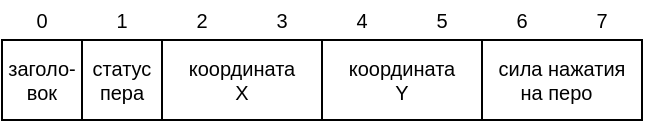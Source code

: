 <mxfile version="14.4.3" type="device"><diagram id="XSOg4aVne1S9FL0yv6CU" name="Page-1"><mxGraphModel dx="569" dy="329" grid="1" gridSize="10" guides="1" tooltips="1" connect="1" arrows="1" fold="1" page="1" pageScale="1" pageWidth="850" pageHeight="1100" math="0" shadow="0"><root><mxCell id="0"/><mxCell id="1" parent="0"/><mxCell id="3IPLtFmFiJxzaIjrk243-2" value="" style="rounded=0;whiteSpace=wrap;html=1;fontSize=10;fontFamily=Helvetica;" parent="1" vertex="1"><mxGeometry x="40" y="40" width="320" height="40" as="geometry"/></mxCell><mxCell id="3IPLtFmFiJxzaIjrk243-3" value="заголо-&lt;br&gt;вок" style="rounded=0;whiteSpace=wrap;html=1;fontSize=10;fontFamily=Helvetica;" parent="1" vertex="1"><mxGeometry x="40" y="40" width="40" height="40" as="geometry"/></mxCell><mxCell id="3IPLtFmFiJxzaIjrk243-4" value="&lt;font style=&quot;font-size: 10px&quot;&gt;статус пера&lt;/font&gt;" style="rounded=0;whiteSpace=wrap;html=1;fontSize=10;fontFamily=Helvetica;" parent="1" vertex="1"><mxGeometry x="80" y="40" width="40" height="40" as="geometry"/></mxCell><mxCell id="3IPLtFmFiJxzaIjrk243-5" value="" style="rounded=0;whiteSpace=wrap;html=1;fontSize=10;fontFamily=Helvetica;" parent="1" vertex="1"><mxGeometry x="120" y="40" width="40" height="40" as="geometry"/></mxCell><mxCell id="3IPLtFmFiJxzaIjrk243-6" value="" style="rounded=0;whiteSpace=wrap;html=1;fontSize=10;fontFamily=Helvetica;" parent="1" vertex="1"><mxGeometry x="160" y="40" width="40" height="40" as="geometry"/></mxCell><mxCell id="3IPLtFmFiJxzaIjrk243-7" value="" style="rounded=0;whiteSpace=wrap;html=1;fontSize=10;fontFamily=Helvetica;" parent="1" vertex="1"><mxGeometry x="200" y="40" width="40" height="40" as="geometry"/></mxCell><mxCell id="3IPLtFmFiJxzaIjrk243-8" value="" style="rounded=0;whiteSpace=wrap;html=1;fontSize=10;fontFamily=Helvetica;" parent="1" vertex="1"><mxGeometry x="240" y="40" width="40" height="40" as="geometry"/></mxCell><mxCell id="3IPLtFmFiJxzaIjrk243-9" value="" style="rounded=0;whiteSpace=wrap;html=1;fontSize=10;fontFamily=Helvetica;" parent="1" vertex="1"><mxGeometry x="280" y="40" width="40" height="40" as="geometry"/></mxCell><mxCell id="3IPLtFmFiJxzaIjrk243-10" value="" style="rounded=0;whiteSpace=wrap;html=1;fontSize=10;fontFamily=Helvetica;" parent="1" vertex="1"><mxGeometry x="320" y="40" width="40" height="40" as="geometry"/></mxCell><mxCell id="3IPLtFmFiJxzaIjrk243-11" value="0" style="text;html=1;strokeColor=none;fillColor=none;align=center;verticalAlign=middle;whiteSpace=wrap;rounded=0;fontSize=10;fontFamily=Helvetica;" parent="1" vertex="1"><mxGeometry x="40" y="20" width="40" height="20" as="geometry"/></mxCell><mxCell id="3IPLtFmFiJxzaIjrk243-13" value="1" style="text;html=1;strokeColor=none;fillColor=none;align=center;verticalAlign=middle;whiteSpace=wrap;rounded=0;fontSize=10;fontFamily=Helvetica;" parent="1" vertex="1"><mxGeometry x="80" y="20" width="40" height="20" as="geometry"/></mxCell><mxCell id="3IPLtFmFiJxzaIjrk243-14" value="2" style="text;html=1;strokeColor=none;fillColor=none;align=center;verticalAlign=middle;whiteSpace=wrap;rounded=0;fontSize=10;fontFamily=Helvetica;" parent="1" vertex="1"><mxGeometry x="120" y="20" width="40" height="20" as="geometry"/></mxCell><mxCell id="3IPLtFmFiJxzaIjrk243-15" value="3" style="text;html=1;strokeColor=none;fillColor=none;align=center;verticalAlign=middle;whiteSpace=wrap;rounded=0;fontSize=10;fontFamily=Helvetica;" parent="1" vertex="1"><mxGeometry x="160" y="20" width="40" height="20" as="geometry"/></mxCell><mxCell id="3IPLtFmFiJxzaIjrk243-16" value="4" style="text;html=1;strokeColor=none;fillColor=none;align=center;verticalAlign=middle;whiteSpace=wrap;rounded=0;fontSize=10;fontFamily=Helvetica;" parent="1" vertex="1"><mxGeometry x="200" y="20" width="40" height="20" as="geometry"/></mxCell><mxCell id="3IPLtFmFiJxzaIjrk243-17" value="5" style="text;html=1;strokeColor=none;fillColor=none;align=center;verticalAlign=middle;whiteSpace=wrap;rounded=0;fontSize=10;fontFamily=Helvetica;" parent="1" vertex="1"><mxGeometry x="240" y="20" width="40" height="20" as="geometry"/></mxCell><mxCell id="3IPLtFmFiJxzaIjrk243-18" value="6" style="text;html=1;strokeColor=none;fillColor=none;align=center;verticalAlign=middle;whiteSpace=wrap;rounded=0;fontSize=10;fontFamily=Helvetica;" parent="1" vertex="1"><mxGeometry x="280" y="20" width="40" height="20" as="geometry"/></mxCell><mxCell id="3IPLtFmFiJxzaIjrk243-19" value="7" style="text;html=1;strokeColor=none;fillColor=none;align=center;verticalAlign=middle;whiteSpace=wrap;rounded=0;fontSize=10;fontFamily=Helvetica;" parent="1" vertex="1"><mxGeometry x="320" y="20" width="40" height="20" as="geometry"/></mxCell><mxCell id="3IPLtFmFiJxzaIjrk243-20" value="&lt;div style=&quot;font-size: 10px&quot;&gt;&lt;font style=&quot;font-size: 10px&quot;&gt;координата&lt;/font&gt;&lt;/div&gt;&lt;div style=&quot;font-size: 10px&quot;&gt;&lt;font style=&quot;font-size: 10px&quot;&gt;X&lt;br style=&quot;font-size: 10px;&quot;&gt;&lt;/font&gt;&lt;/div&gt;" style="rounded=0;whiteSpace=wrap;html=1;fontSize=10;fontFamily=Helvetica;" parent="1" vertex="1"><mxGeometry x="120" y="40" width="80" height="40" as="geometry"/></mxCell><mxCell id="3IPLtFmFiJxzaIjrk243-21" value="&lt;div style=&quot;font-size: 10px&quot;&gt;&lt;font style=&quot;font-size: 10px&quot;&gt;координата&lt;/font&gt;&lt;/div&gt;&lt;div style=&quot;font-size: 10px&quot;&gt;&lt;font style=&quot;font-size: 10px&quot;&gt;Y&lt;br style=&quot;font-size: 10px;&quot;&gt;&lt;/font&gt;&lt;/div&gt;" style="rounded=0;whiteSpace=wrap;html=1;fontSize=10;fontFamily=Helvetica;" parent="1" vertex="1"><mxGeometry x="200" y="40" width="80" height="40" as="geometry"/></mxCell><mxCell id="3IPLtFmFiJxzaIjrk243-22" value="&lt;font style=&quot;font-size: 10px&quot;&gt;сила нажатия&lt;br&gt;на перо&amp;nbsp;&amp;nbsp;&lt;br style=&quot;font-size: 10px&quot;&gt;&lt;/font&gt;" style="rounded=0;whiteSpace=wrap;html=1;fontSize=10;fontFamily=Helvetica;" parent="1" vertex="1"><mxGeometry x="280" y="40" width="80" height="40" as="geometry"/></mxCell></root></mxGraphModel></diagram></mxfile>